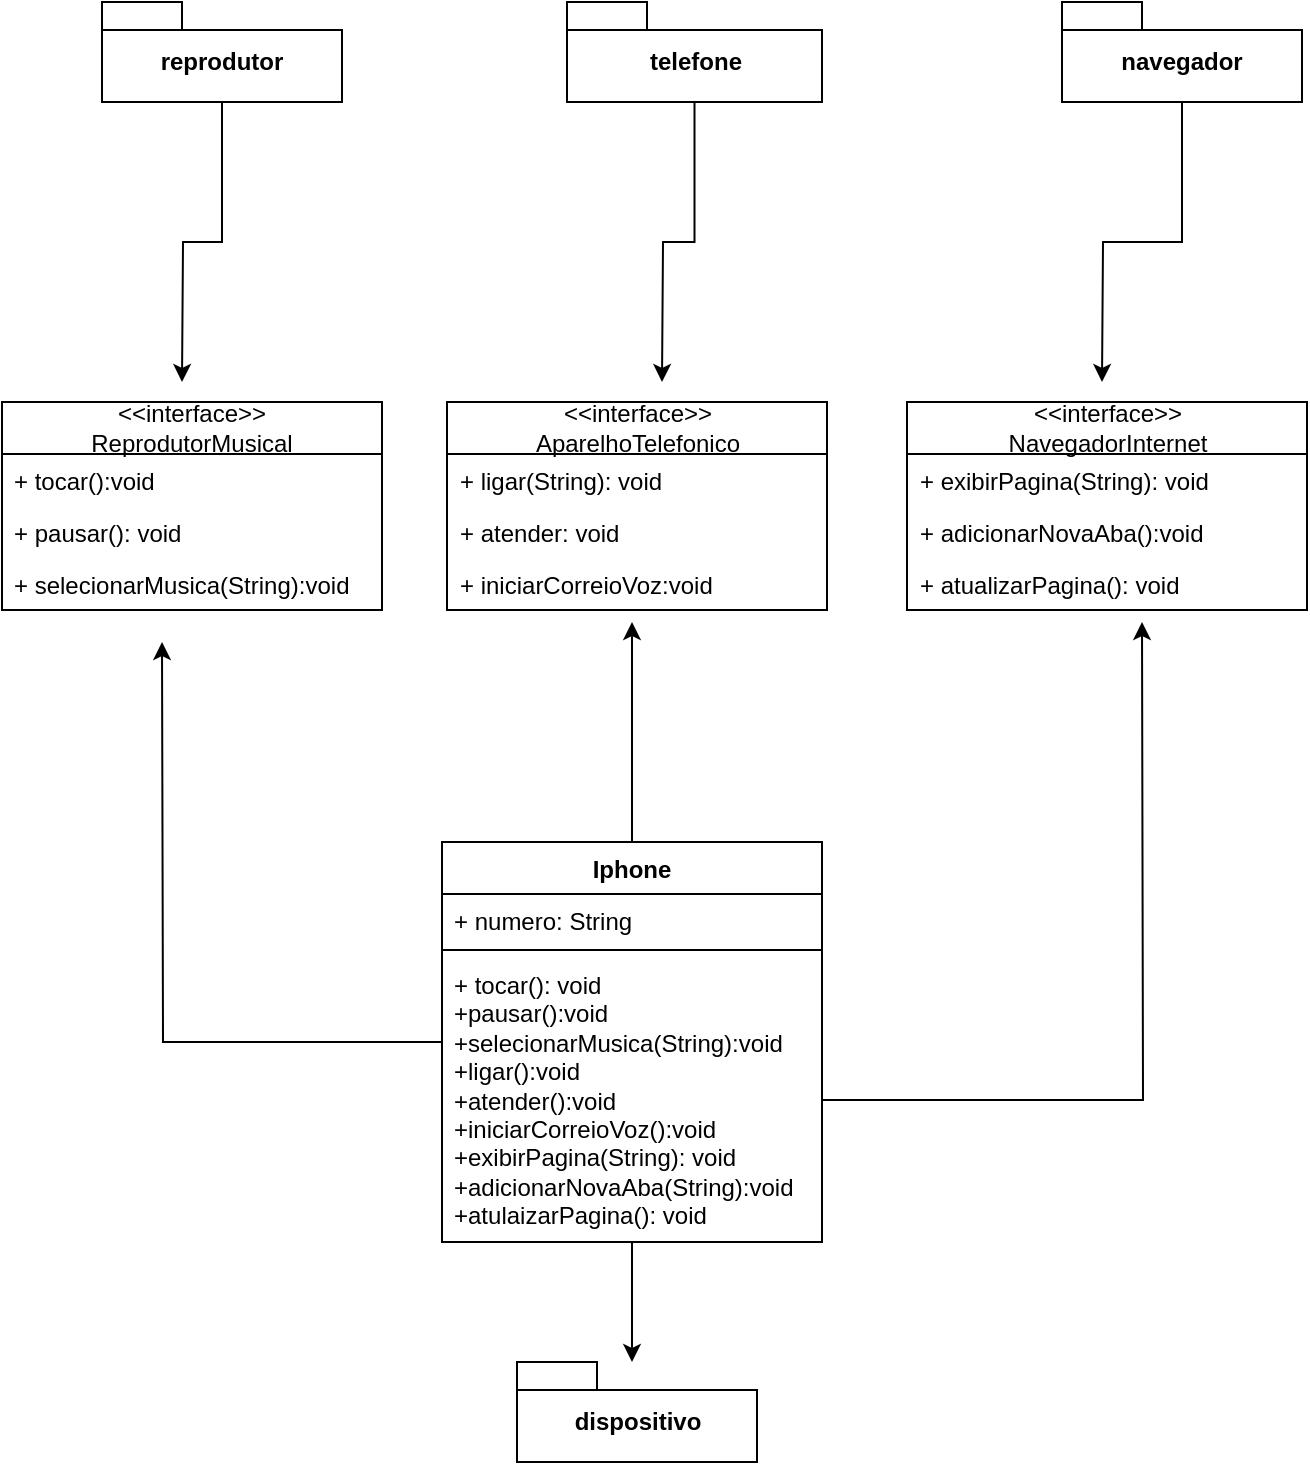 <mxfile version="24.4.14" type="github">
  <diagram id="C5RBs43oDa-KdzZeNtuy" name="Page-1">
    <mxGraphModel dx="1114" dy="600" grid="1" gridSize="10" guides="1" tooltips="1" connect="1" arrows="1" fold="1" page="1" pageScale="1" pageWidth="827" pageHeight="1169" math="0" shadow="0">
      <root>
        <mxCell id="WIyWlLk6GJQsqaUBKTNV-0" />
        <mxCell id="WIyWlLk6GJQsqaUBKTNV-1" parent="WIyWlLk6GJQsqaUBKTNV-0" />
        <mxCell id="hv9edbM1mthbBYWGQ4fn-0" value="&lt;div&gt;&amp;lt;&amp;lt;interface&amp;gt;&amp;gt;&lt;/div&gt;ReprodutorMusical" style="swimlane;fontStyle=0;childLayout=stackLayout;horizontal=1;startSize=26;fillColor=none;horizontalStack=0;resizeParent=1;resizeParentMax=0;resizeLast=0;collapsible=1;marginBottom=0;whiteSpace=wrap;html=1;" vertex="1" parent="WIyWlLk6GJQsqaUBKTNV-1">
          <mxGeometry x="70" y="270" width="190" height="104" as="geometry" />
        </mxCell>
        <mxCell id="hv9edbM1mthbBYWGQ4fn-1" value="+ tocar():void" style="text;strokeColor=none;fillColor=none;align=left;verticalAlign=top;spacingLeft=4;spacingRight=4;overflow=hidden;rotatable=0;points=[[0,0.5],[1,0.5]];portConstraint=eastwest;whiteSpace=wrap;html=1;" vertex="1" parent="hv9edbM1mthbBYWGQ4fn-0">
          <mxGeometry y="26" width="190" height="26" as="geometry" />
        </mxCell>
        <mxCell id="hv9edbM1mthbBYWGQ4fn-2" value="+ pausar(): void" style="text;strokeColor=none;fillColor=none;align=left;verticalAlign=top;spacingLeft=4;spacingRight=4;overflow=hidden;rotatable=0;points=[[0,0.5],[1,0.5]];portConstraint=eastwest;whiteSpace=wrap;html=1;" vertex="1" parent="hv9edbM1mthbBYWGQ4fn-0">
          <mxGeometry y="52" width="190" height="26" as="geometry" />
        </mxCell>
        <mxCell id="hv9edbM1mthbBYWGQ4fn-3" value="+ selecionarMusica(String):void" style="text;strokeColor=none;fillColor=none;align=left;verticalAlign=top;spacingLeft=4;spacingRight=4;overflow=hidden;rotatable=0;points=[[0,0.5],[1,0.5]];portConstraint=eastwest;whiteSpace=wrap;html=1;" vertex="1" parent="hv9edbM1mthbBYWGQ4fn-0">
          <mxGeometry y="78" width="190" height="26" as="geometry" />
        </mxCell>
        <mxCell id="hv9edbM1mthbBYWGQ4fn-4" value="&amp;lt;&amp;lt;interface&amp;gt;&amp;gt;&lt;div&gt;AparelhoTelefonico&lt;/div&gt;" style="swimlane;fontStyle=0;childLayout=stackLayout;horizontal=1;startSize=26;fillColor=none;horizontalStack=0;resizeParent=1;resizeParentMax=0;resizeLast=0;collapsible=1;marginBottom=0;whiteSpace=wrap;html=1;" vertex="1" parent="WIyWlLk6GJQsqaUBKTNV-1">
          <mxGeometry x="292.5" y="270" width="190" height="104" as="geometry" />
        </mxCell>
        <mxCell id="hv9edbM1mthbBYWGQ4fn-5" value="+ ligar(String): void" style="text;strokeColor=none;fillColor=none;align=left;verticalAlign=top;spacingLeft=4;spacingRight=4;overflow=hidden;rotatable=0;points=[[0,0.5],[1,0.5]];portConstraint=eastwest;whiteSpace=wrap;html=1;" vertex="1" parent="hv9edbM1mthbBYWGQ4fn-4">
          <mxGeometry y="26" width="190" height="26" as="geometry" />
        </mxCell>
        <mxCell id="hv9edbM1mthbBYWGQ4fn-6" value="+ atender: void" style="text;strokeColor=none;fillColor=none;align=left;verticalAlign=top;spacingLeft=4;spacingRight=4;overflow=hidden;rotatable=0;points=[[0,0.5],[1,0.5]];portConstraint=eastwest;whiteSpace=wrap;html=1;" vertex="1" parent="hv9edbM1mthbBYWGQ4fn-4">
          <mxGeometry y="52" width="190" height="26" as="geometry" />
        </mxCell>
        <mxCell id="hv9edbM1mthbBYWGQ4fn-7" value="+ iniciarCorreioVoz:void" style="text;strokeColor=none;fillColor=none;align=left;verticalAlign=top;spacingLeft=4;spacingRight=4;overflow=hidden;rotatable=0;points=[[0,0.5],[1,0.5]];portConstraint=eastwest;whiteSpace=wrap;html=1;" vertex="1" parent="hv9edbM1mthbBYWGQ4fn-4">
          <mxGeometry y="78" width="190" height="26" as="geometry" />
        </mxCell>
        <mxCell id="hv9edbM1mthbBYWGQ4fn-11" value="&amp;lt;&amp;lt;interface&amp;gt;&amp;gt;&lt;div&gt;NavegadorInternet&lt;/div&gt;" style="swimlane;fontStyle=0;childLayout=stackLayout;horizontal=1;startSize=26;fillColor=none;horizontalStack=0;resizeParent=1;resizeParentMax=0;resizeLast=0;collapsible=1;marginBottom=0;whiteSpace=wrap;html=1;" vertex="1" parent="WIyWlLk6GJQsqaUBKTNV-1">
          <mxGeometry x="522.5" y="270" width="200" height="104" as="geometry" />
        </mxCell>
        <mxCell id="hv9edbM1mthbBYWGQ4fn-12" value="+ exibirPagina(String): void" style="text;strokeColor=none;fillColor=none;align=left;verticalAlign=top;spacingLeft=4;spacingRight=4;overflow=hidden;rotatable=0;points=[[0,0.5],[1,0.5]];portConstraint=eastwest;whiteSpace=wrap;html=1;" vertex="1" parent="hv9edbM1mthbBYWGQ4fn-11">
          <mxGeometry y="26" width="200" height="26" as="geometry" />
        </mxCell>
        <mxCell id="hv9edbM1mthbBYWGQ4fn-13" value="+ adicionarNovaAba():void&amp;nbsp;" style="text;strokeColor=none;fillColor=none;align=left;verticalAlign=top;spacingLeft=4;spacingRight=4;overflow=hidden;rotatable=0;points=[[0,0.5],[1,0.5]];portConstraint=eastwest;whiteSpace=wrap;html=1;" vertex="1" parent="hv9edbM1mthbBYWGQ4fn-11">
          <mxGeometry y="52" width="200" height="26" as="geometry" />
        </mxCell>
        <mxCell id="hv9edbM1mthbBYWGQ4fn-14" value="+ atualizarPagina(): void" style="text;strokeColor=none;fillColor=none;align=left;verticalAlign=top;spacingLeft=4;spacingRight=4;overflow=hidden;rotatable=0;points=[[0,0.5],[1,0.5]];portConstraint=eastwest;whiteSpace=wrap;html=1;" vertex="1" parent="hv9edbM1mthbBYWGQ4fn-11">
          <mxGeometry y="78" width="200" height="26" as="geometry" />
        </mxCell>
        <mxCell id="hv9edbM1mthbBYWGQ4fn-36" style="edgeStyle=orthogonalEdgeStyle;rounded=0;orthogonalLoop=1;jettySize=auto;html=1;" edge="1" parent="WIyWlLk6GJQsqaUBKTNV-1" source="hv9edbM1mthbBYWGQ4fn-32">
          <mxGeometry relative="1" as="geometry">
            <mxPoint x="160" y="260" as="targetPoint" />
          </mxGeometry>
        </mxCell>
        <mxCell id="hv9edbM1mthbBYWGQ4fn-32" value="reprodutor" style="shape=folder;fontStyle=1;spacingTop=10;tabWidth=40;tabHeight=14;tabPosition=left;html=1;whiteSpace=wrap;" vertex="1" parent="WIyWlLk6GJQsqaUBKTNV-1">
          <mxGeometry x="120" y="70" width="120" height="50" as="geometry" />
        </mxCell>
        <mxCell id="hv9edbM1mthbBYWGQ4fn-39" style="edgeStyle=orthogonalEdgeStyle;rounded=0;orthogonalLoop=1;jettySize=auto;html=1;" edge="1" parent="WIyWlLk6GJQsqaUBKTNV-1" source="hv9edbM1mthbBYWGQ4fn-33">
          <mxGeometry relative="1" as="geometry">
            <mxPoint x="620" y="260" as="targetPoint" />
          </mxGeometry>
        </mxCell>
        <mxCell id="hv9edbM1mthbBYWGQ4fn-33" value="navegador" style="shape=folder;fontStyle=1;spacingTop=10;tabWidth=40;tabHeight=14;tabPosition=left;html=1;whiteSpace=wrap;" vertex="1" parent="WIyWlLk6GJQsqaUBKTNV-1">
          <mxGeometry x="600" y="70" width="120" height="50" as="geometry" />
        </mxCell>
        <mxCell id="hv9edbM1mthbBYWGQ4fn-38" style="edgeStyle=orthogonalEdgeStyle;rounded=0;orthogonalLoop=1;jettySize=auto;html=1;" edge="1" parent="WIyWlLk6GJQsqaUBKTNV-1" source="hv9edbM1mthbBYWGQ4fn-34">
          <mxGeometry relative="1" as="geometry">
            <mxPoint x="400" y="260" as="targetPoint" />
          </mxGeometry>
        </mxCell>
        <mxCell id="hv9edbM1mthbBYWGQ4fn-34" value="telefone" style="shape=folder;fontStyle=1;spacingTop=10;tabWidth=40;tabHeight=14;tabPosition=left;html=1;whiteSpace=wrap;" vertex="1" parent="WIyWlLk6GJQsqaUBKTNV-1">
          <mxGeometry x="352.5" y="70" width="127.5" height="50" as="geometry" />
        </mxCell>
        <mxCell id="hv9edbM1mthbBYWGQ4fn-46" style="edgeStyle=orthogonalEdgeStyle;rounded=0;orthogonalLoop=1;jettySize=auto;html=1;" edge="1" parent="WIyWlLk6GJQsqaUBKTNV-1" source="hv9edbM1mthbBYWGQ4fn-42">
          <mxGeometry relative="1" as="geometry">
            <mxPoint x="150" y="390" as="targetPoint" />
          </mxGeometry>
        </mxCell>
        <mxCell id="hv9edbM1mthbBYWGQ4fn-49" style="edgeStyle=orthogonalEdgeStyle;rounded=0;orthogonalLoop=1;jettySize=auto;html=1;" edge="1" parent="WIyWlLk6GJQsqaUBKTNV-1" source="hv9edbM1mthbBYWGQ4fn-42">
          <mxGeometry relative="1" as="geometry">
            <mxPoint x="385" y="380" as="targetPoint" />
          </mxGeometry>
        </mxCell>
        <mxCell id="hv9edbM1mthbBYWGQ4fn-50" style="edgeStyle=orthogonalEdgeStyle;rounded=0;orthogonalLoop=1;jettySize=auto;html=1;" edge="1" parent="WIyWlLk6GJQsqaUBKTNV-1" source="hv9edbM1mthbBYWGQ4fn-42">
          <mxGeometry relative="1" as="geometry">
            <mxPoint x="385" y="750" as="targetPoint" />
          </mxGeometry>
        </mxCell>
        <mxCell id="hv9edbM1mthbBYWGQ4fn-42" value="Iphone" style="swimlane;fontStyle=1;align=center;verticalAlign=top;childLayout=stackLayout;horizontal=1;startSize=26;horizontalStack=0;resizeParent=1;resizeParentMax=0;resizeLast=0;collapsible=1;marginBottom=0;whiteSpace=wrap;html=1;" vertex="1" parent="WIyWlLk6GJQsqaUBKTNV-1">
          <mxGeometry x="290" y="490" width="190" height="200" as="geometry" />
        </mxCell>
        <mxCell id="hv9edbM1mthbBYWGQ4fn-43" value="+ numero: String" style="text;strokeColor=none;fillColor=none;align=left;verticalAlign=top;spacingLeft=4;spacingRight=4;overflow=hidden;rotatable=0;points=[[0,0.5],[1,0.5]];portConstraint=eastwest;whiteSpace=wrap;html=1;" vertex="1" parent="hv9edbM1mthbBYWGQ4fn-42">
          <mxGeometry y="26" width="190" height="24" as="geometry" />
        </mxCell>
        <mxCell id="hv9edbM1mthbBYWGQ4fn-44" value="" style="line;strokeWidth=1;fillColor=none;align=left;verticalAlign=middle;spacingTop=-1;spacingLeft=3;spacingRight=3;rotatable=0;labelPosition=right;points=[];portConstraint=eastwest;strokeColor=inherit;" vertex="1" parent="hv9edbM1mthbBYWGQ4fn-42">
          <mxGeometry y="50" width="190" height="8" as="geometry" />
        </mxCell>
        <mxCell id="hv9edbM1mthbBYWGQ4fn-48" style="edgeStyle=orthogonalEdgeStyle;rounded=0;orthogonalLoop=1;jettySize=auto;html=1;" edge="1" parent="hv9edbM1mthbBYWGQ4fn-42" source="hv9edbM1mthbBYWGQ4fn-45">
          <mxGeometry relative="1" as="geometry">
            <mxPoint x="350" y="-110" as="targetPoint" />
          </mxGeometry>
        </mxCell>
        <mxCell id="hv9edbM1mthbBYWGQ4fn-45" value="+ tocar(): void&lt;div&gt;+pausar():void&lt;/div&gt;&lt;div&gt;+selecionarMusica(String):void&lt;/div&gt;&lt;div&gt;+ligar():void&lt;/div&gt;&lt;div&gt;+atender():void&lt;/div&gt;&lt;div&gt;+iniciarCorreioVoz():void&lt;/div&gt;&lt;div&gt;+exibirPagina(String): void&lt;/div&gt;&lt;div&gt;+adicionarNovaAba(String):void&lt;/div&gt;&lt;div&gt;+atulaizarPagina(): void&lt;/div&gt;" style="text;strokeColor=none;fillColor=none;align=left;verticalAlign=top;spacingLeft=4;spacingRight=4;overflow=hidden;rotatable=0;points=[[0,0.5],[1,0.5]];portConstraint=eastwest;whiteSpace=wrap;html=1;" vertex="1" parent="hv9edbM1mthbBYWGQ4fn-42">
          <mxGeometry y="58" width="190" height="142" as="geometry" />
        </mxCell>
        <mxCell id="hv9edbM1mthbBYWGQ4fn-51" value="dispositivo" style="shape=folder;fontStyle=1;spacingTop=10;tabWidth=40;tabHeight=14;tabPosition=left;html=1;whiteSpace=wrap;" vertex="1" parent="WIyWlLk6GJQsqaUBKTNV-1">
          <mxGeometry x="327.5" y="750" width="120" height="50" as="geometry" />
        </mxCell>
      </root>
    </mxGraphModel>
  </diagram>
</mxfile>
